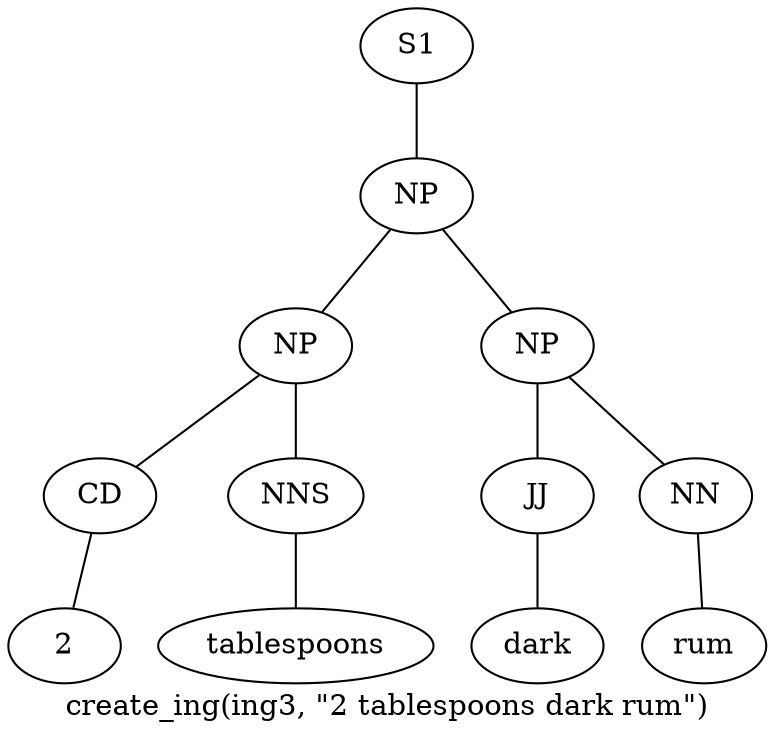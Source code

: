 graph SyntaxGraph {
	label = "create_ing(ing3, \"2 tablespoons dark rum\")";
	Node0 [label="S1"];
	Node1 [label="NP"];
	Node2 [label="NP"];
	Node3 [label="CD"];
	Node4 [label="2"];
	Node5 [label="NNS"];
	Node6 [label="tablespoons"];
	Node7 [label="NP"];
	Node8 [label="JJ"];
	Node9 [label="dark"];
	Node10 [label="NN"];
	Node11 [label="rum"];

	Node0 -- Node1;
	Node1 -- Node2;
	Node1 -- Node7;
	Node2 -- Node3;
	Node2 -- Node5;
	Node3 -- Node4;
	Node5 -- Node6;
	Node7 -- Node8;
	Node7 -- Node10;
	Node8 -- Node9;
	Node10 -- Node11;
}